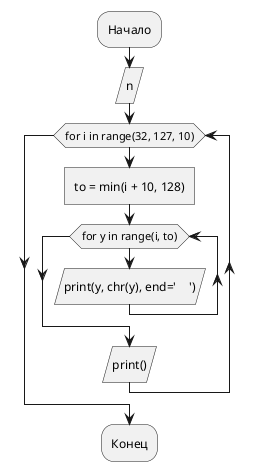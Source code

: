 @startuml
:Начало;
:n/
while (for i in range(32, 127, 10))
  :to = min(i + 10, 128)]
  while (for y in range(i, to))
      :print(y, chr(y), end='\t')/
  endwhile
  :print()/
endwhile
:Конец;
@enduml